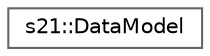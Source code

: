 digraph "Graphical Class Hierarchy"
{
 // LATEX_PDF_SIZE
  bgcolor="transparent";
  edge [fontname=Helvetica,fontsize=10,labelfontname=Helvetica,labelfontsize=10];
  node [fontname=Helvetica,fontsize=10,shape=box,height=0.2,width=0.4];
  rankdir="LR";
  Node0 [label="s21::DataModel",height=0.2,width=0.4,color="grey40", fillcolor="white", style="filled",URL="$classs21_1_1DataModel.html",tooltip=" "];
}
